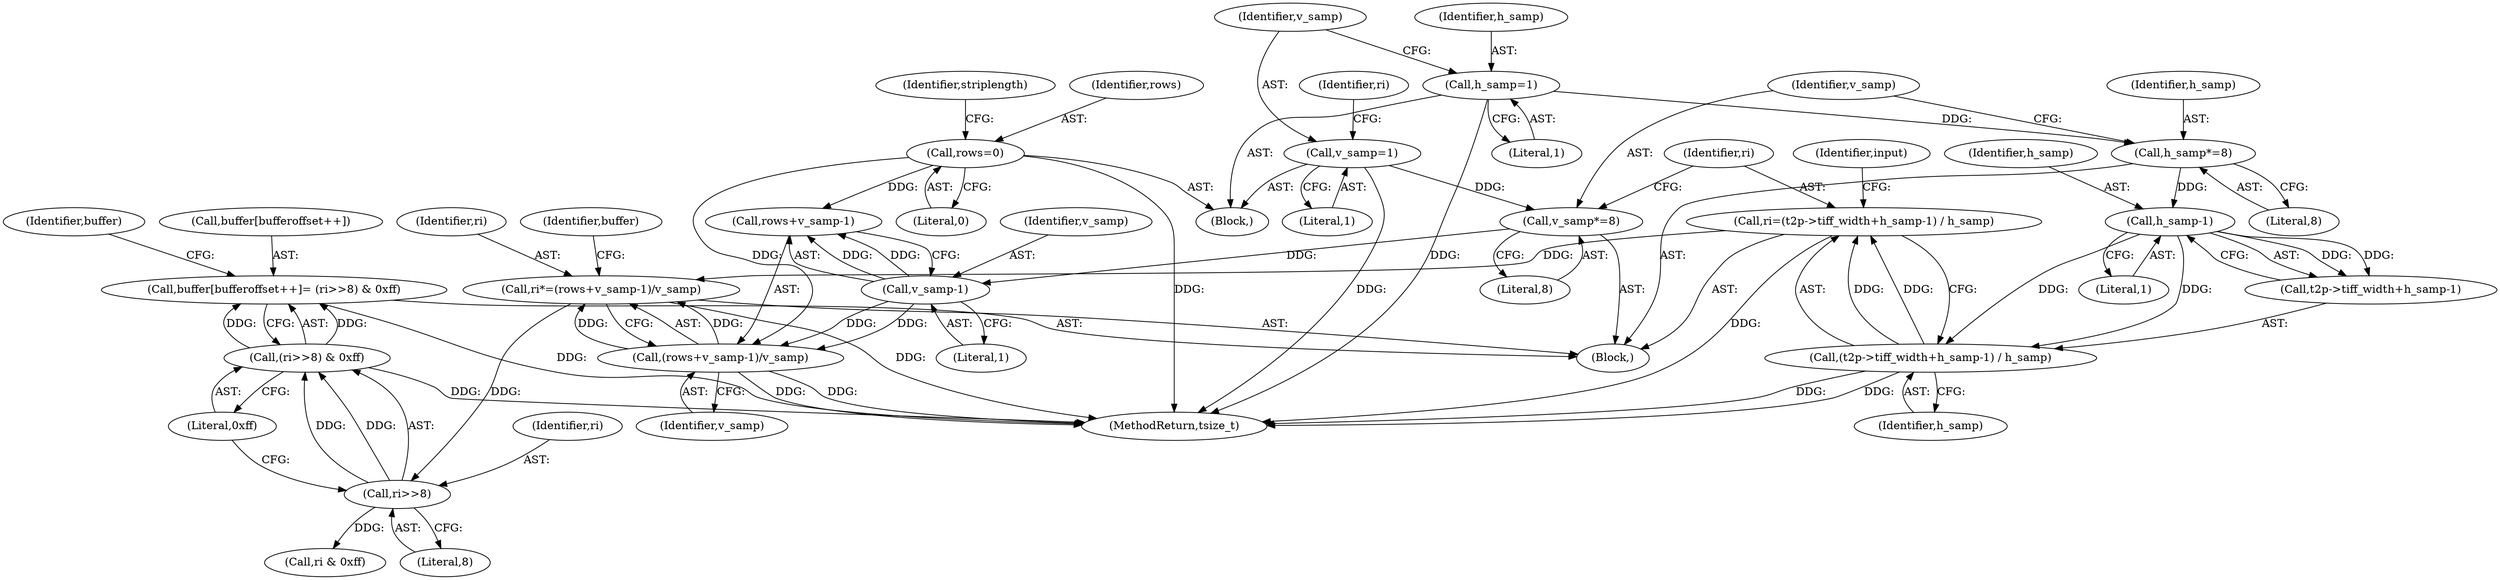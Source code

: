 digraph "0_libtiff_83a4b92815ea04969d494416eaae3d4c6b338e4a#diff-c8b4b355f9b5c06d585b23138e1c185f_4@array" {
"1000543" [label="(Call,buffer[bufferoffset++]= (ri>>8) & 0xff)"];
"1000548" [label="(Call,(ri>>8) & 0xff)"];
"1000549" [label="(Call,ri>>8)"];
"1000534" [label="(Call,ri*=(rows+v_samp-1)/v_samp)"];
"1000536" [label="(Call,(rows+v_samp-1)/v_samp)"];
"1000173" [label="(Call,rows=0)"];
"1000539" [label="(Call,v_samp-1)"];
"1000515" [label="(Call,v_samp*=8)"];
"1000165" [label="(Call,v_samp=1)"];
"1000518" [label="(Call,ri=(t2p->tiff_width+h_samp-1) / h_samp)"];
"1000520" [label="(Call,(t2p->tiff_width+h_samp-1) / h_samp)"];
"1000525" [label="(Call,h_samp-1)"];
"1000512" [label="(Call,h_samp*=8)"];
"1000161" [label="(Call,h_samp=1)"];
"1000542" [label="(Identifier,v_samp)"];
"1000519" [label="(Identifier,ri)"];
"1000558" [label="(Call,ri & 0xff)"];
"1000530" [label="(Identifier,input)"];
"1000539" [label="(Call,v_samp-1)"];
"1000515" [label="(Call,v_samp*=8)"];
"1000513" [label="(Identifier,h_samp)"];
"1000182" [label="(Identifier,striplength)"];
"1000170" [label="(Identifier,ri)"];
"1000163" [label="(Literal,1)"];
"1000545" [label="(Identifier,buffer)"];
"1000167" [label="(Literal,1)"];
"1000537" [label="(Call,rows+v_samp-1)"];
"1000525" [label="(Call,h_samp-1)"];
"1000449" [label="(Block,)"];
"1000166" [label="(Identifier,v_samp)"];
"1000551" [label="(Literal,8)"];
"1000526" [label="(Identifier,h_samp)"];
"1000174" [label="(Identifier,rows)"];
"1000512" [label="(Call,h_samp*=8)"];
"1000534" [label="(Call,ri*=(rows+v_samp-1)/v_samp)"];
"1000514" [label="(Literal,8)"];
"1000520" [label="(Call,(t2p->tiff_width+h_samp-1) / h_samp)"];
"1000527" [label="(Literal,1)"];
"1000173" [label="(Call,rows=0)"];
"1000528" [label="(Identifier,h_samp)"];
"1000516" [label="(Identifier,v_samp)"];
"1000555" [label="(Identifier,buffer)"];
"1000536" [label="(Call,(rows+v_samp-1)/v_samp)"];
"1000541" [label="(Literal,1)"];
"1000548" [label="(Call,(ri>>8) & 0xff)"];
"1000552" [label="(Literal,0xff)"];
"1000540" [label="(Identifier,v_samp)"];
"1000550" [label="(Identifier,ri)"];
"1000165" [label="(Call,v_samp=1)"];
"1000175" [label="(Literal,0)"];
"1000161" [label="(Call,h_samp=1)"];
"1000544" [label="(Call,buffer[bufferoffset++])"];
"1000535" [label="(Identifier,ri)"];
"1000107" [label="(Block,)"];
"1000543" [label="(Call,buffer[bufferoffset++]= (ri>>8) & 0xff)"];
"1000518" [label="(Call,ri=(t2p->tiff_width+h_samp-1) / h_samp)"];
"1000162" [label="(Identifier,h_samp)"];
"1000521" [label="(Call,t2p->tiff_width+h_samp-1)"];
"1000549" [label="(Call,ri>>8)"];
"1001945" [label="(MethodReturn,tsize_t)"];
"1000517" [label="(Literal,8)"];
"1000543" -> "1000449"  [label="AST: "];
"1000543" -> "1000548"  [label="CFG: "];
"1000544" -> "1000543"  [label="AST: "];
"1000548" -> "1000543"  [label="AST: "];
"1000555" -> "1000543"  [label="CFG: "];
"1000543" -> "1001945"  [label="DDG: "];
"1000548" -> "1000543"  [label="DDG: "];
"1000548" -> "1000543"  [label="DDG: "];
"1000548" -> "1000552"  [label="CFG: "];
"1000549" -> "1000548"  [label="AST: "];
"1000552" -> "1000548"  [label="AST: "];
"1000548" -> "1001945"  [label="DDG: "];
"1000549" -> "1000548"  [label="DDG: "];
"1000549" -> "1000548"  [label="DDG: "];
"1000549" -> "1000551"  [label="CFG: "];
"1000550" -> "1000549"  [label="AST: "];
"1000551" -> "1000549"  [label="AST: "];
"1000552" -> "1000549"  [label="CFG: "];
"1000534" -> "1000549"  [label="DDG: "];
"1000549" -> "1000558"  [label="DDG: "];
"1000534" -> "1000449"  [label="AST: "];
"1000534" -> "1000536"  [label="CFG: "];
"1000535" -> "1000534"  [label="AST: "];
"1000536" -> "1000534"  [label="AST: "];
"1000545" -> "1000534"  [label="CFG: "];
"1000534" -> "1001945"  [label="DDG: "];
"1000536" -> "1000534"  [label="DDG: "];
"1000536" -> "1000534"  [label="DDG: "];
"1000518" -> "1000534"  [label="DDG: "];
"1000536" -> "1000542"  [label="CFG: "];
"1000537" -> "1000536"  [label="AST: "];
"1000542" -> "1000536"  [label="AST: "];
"1000536" -> "1001945"  [label="DDG: "];
"1000536" -> "1001945"  [label="DDG: "];
"1000173" -> "1000536"  [label="DDG: "];
"1000539" -> "1000536"  [label="DDG: "];
"1000539" -> "1000536"  [label="DDG: "];
"1000173" -> "1000107"  [label="AST: "];
"1000173" -> "1000175"  [label="CFG: "];
"1000174" -> "1000173"  [label="AST: "];
"1000175" -> "1000173"  [label="AST: "];
"1000182" -> "1000173"  [label="CFG: "];
"1000173" -> "1001945"  [label="DDG: "];
"1000173" -> "1000537"  [label="DDG: "];
"1000539" -> "1000537"  [label="AST: "];
"1000539" -> "1000541"  [label="CFG: "];
"1000540" -> "1000539"  [label="AST: "];
"1000541" -> "1000539"  [label="AST: "];
"1000537" -> "1000539"  [label="CFG: "];
"1000539" -> "1000537"  [label="DDG: "];
"1000539" -> "1000537"  [label="DDG: "];
"1000515" -> "1000539"  [label="DDG: "];
"1000515" -> "1000449"  [label="AST: "];
"1000515" -> "1000517"  [label="CFG: "];
"1000516" -> "1000515"  [label="AST: "];
"1000517" -> "1000515"  [label="AST: "];
"1000519" -> "1000515"  [label="CFG: "];
"1000165" -> "1000515"  [label="DDG: "];
"1000165" -> "1000107"  [label="AST: "];
"1000165" -> "1000167"  [label="CFG: "];
"1000166" -> "1000165"  [label="AST: "];
"1000167" -> "1000165"  [label="AST: "];
"1000170" -> "1000165"  [label="CFG: "];
"1000165" -> "1001945"  [label="DDG: "];
"1000518" -> "1000449"  [label="AST: "];
"1000518" -> "1000520"  [label="CFG: "];
"1000519" -> "1000518"  [label="AST: "];
"1000520" -> "1000518"  [label="AST: "];
"1000530" -> "1000518"  [label="CFG: "];
"1000518" -> "1001945"  [label="DDG: "];
"1000520" -> "1000518"  [label="DDG: "];
"1000520" -> "1000518"  [label="DDG: "];
"1000520" -> "1000528"  [label="CFG: "];
"1000521" -> "1000520"  [label="AST: "];
"1000528" -> "1000520"  [label="AST: "];
"1000520" -> "1001945"  [label="DDG: "];
"1000520" -> "1001945"  [label="DDG: "];
"1000525" -> "1000520"  [label="DDG: "];
"1000525" -> "1000520"  [label="DDG: "];
"1000525" -> "1000521"  [label="AST: "];
"1000525" -> "1000527"  [label="CFG: "];
"1000526" -> "1000525"  [label="AST: "];
"1000527" -> "1000525"  [label="AST: "];
"1000521" -> "1000525"  [label="CFG: "];
"1000525" -> "1000521"  [label="DDG: "];
"1000525" -> "1000521"  [label="DDG: "];
"1000512" -> "1000525"  [label="DDG: "];
"1000512" -> "1000449"  [label="AST: "];
"1000512" -> "1000514"  [label="CFG: "];
"1000513" -> "1000512"  [label="AST: "];
"1000514" -> "1000512"  [label="AST: "];
"1000516" -> "1000512"  [label="CFG: "];
"1000161" -> "1000512"  [label="DDG: "];
"1000161" -> "1000107"  [label="AST: "];
"1000161" -> "1000163"  [label="CFG: "];
"1000162" -> "1000161"  [label="AST: "];
"1000163" -> "1000161"  [label="AST: "];
"1000166" -> "1000161"  [label="CFG: "];
"1000161" -> "1001945"  [label="DDG: "];
}
